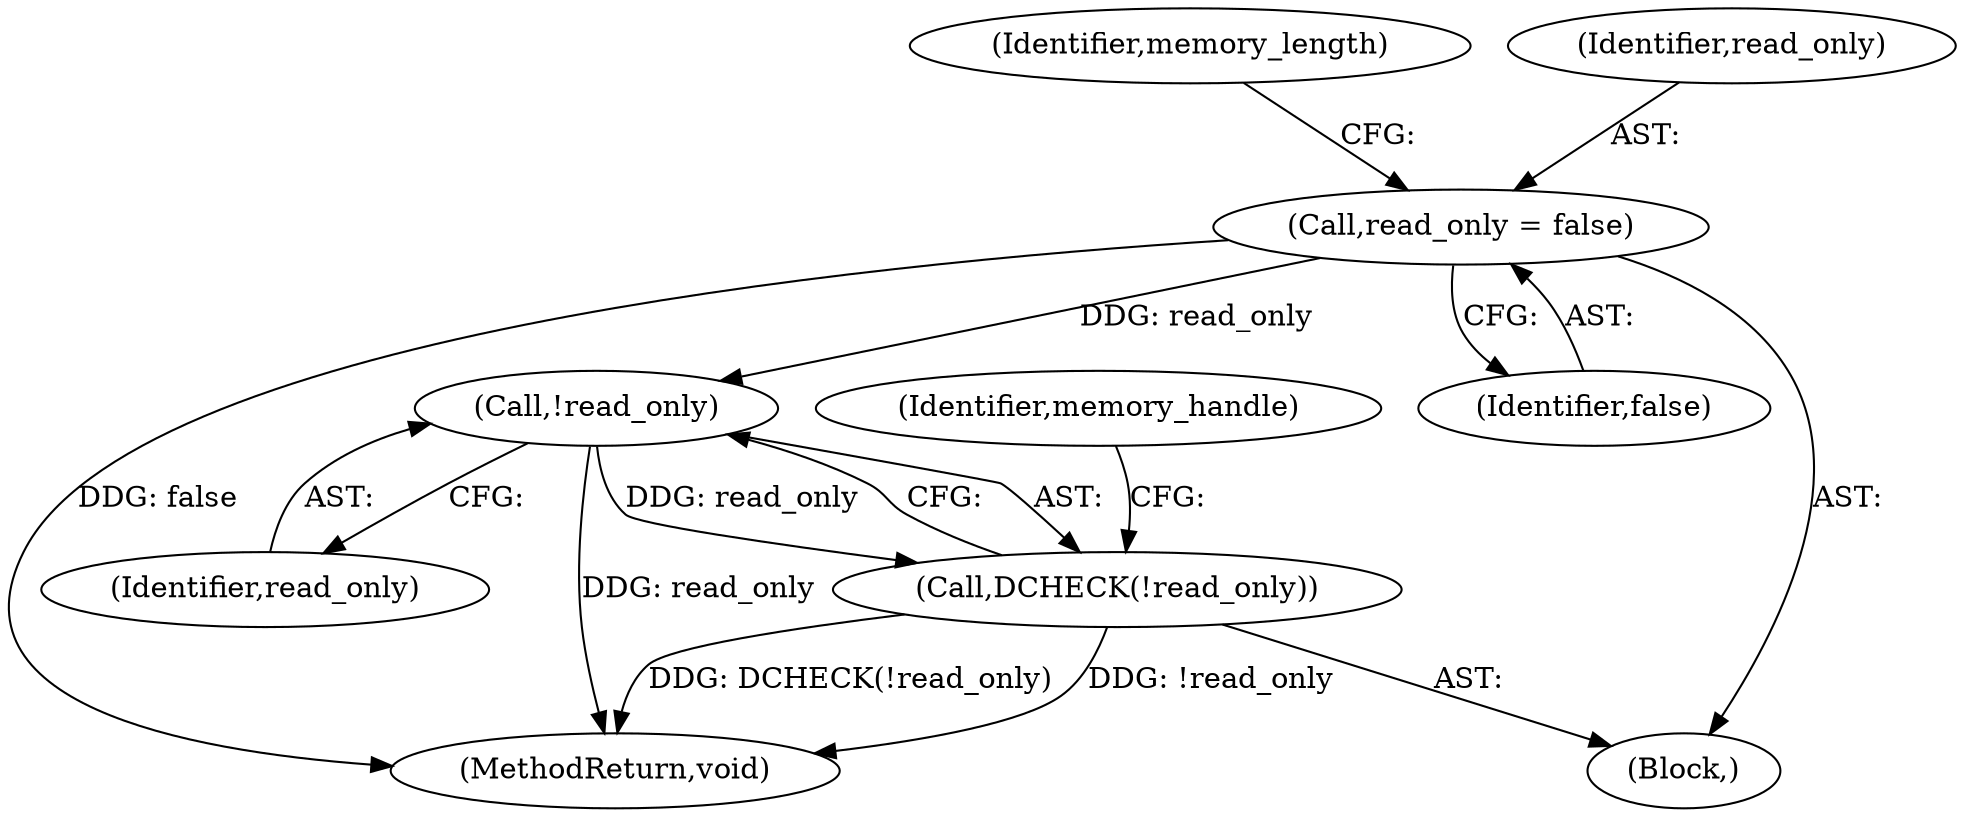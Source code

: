 digraph "0_Chrome_673ce95d481ea9368c4d4d43ac756ba1d6d9e608_13@API" {
"1000148" [label="(Call,!read_only)"];
"1000126" [label="(Call,read_only = false)"];
"1000147" [label="(Call,DCHECK(!read_only))"];
"1000149" [label="(Identifier,read_only)"];
"1000153" [label="(MethodReturn,void)"];
"1000103" [label="(Block,)"];
"1000128" [label="(Identifier,false)"];
"1000147" [label="(Call,DCHECK(!read_only))"];
"1000131" [label="(Identifier,memory_length)"];
"1000151" [label="(Identifier,memory_handle)"];
"1000127" [label="(Identifier,read_only)"];
"1000148" [label="(Call,!read_only)"];
"1000126" [label="(Call,read_only = false)"];
"1000148" -> "1000147"  [label="AST: "];
"1000148" -> "1000149"  [label="CFG: "];
"1000149" -> "1000148"  [label="AST: "];
"1000147" -> "1000148"  [label="CFG: "];
"1000148" -> "1000153"  [label="DDG: read_only"];
"1000148" -> "1000147"  [label="DDG: read_only"];
"1000126" -> "1000148"  [label="DDG: read_only"];
"1000126" -> "1000103"  [label="AST: "];
"1000126" -> "1000128"  [label="CFG: "];
"1000127" -> "1000126"  [label="AST: "];
"1000128" -> "1000126"  [label="AST: "];
"1000131" -> "1000126"  [label="CFG: "];
"1000126" -> "1000153"  [label="DDG: false"];
"1000147" -> "1000103"  [label="AST: "];
"1000151" -> "1000147"  [label="CFG: "];
"1000147" -> "1000153"  [label="DDG: !read_only"];
"1000147" -> "1000153"  [label="DDG: DCHECK(!read_only)"];
}
